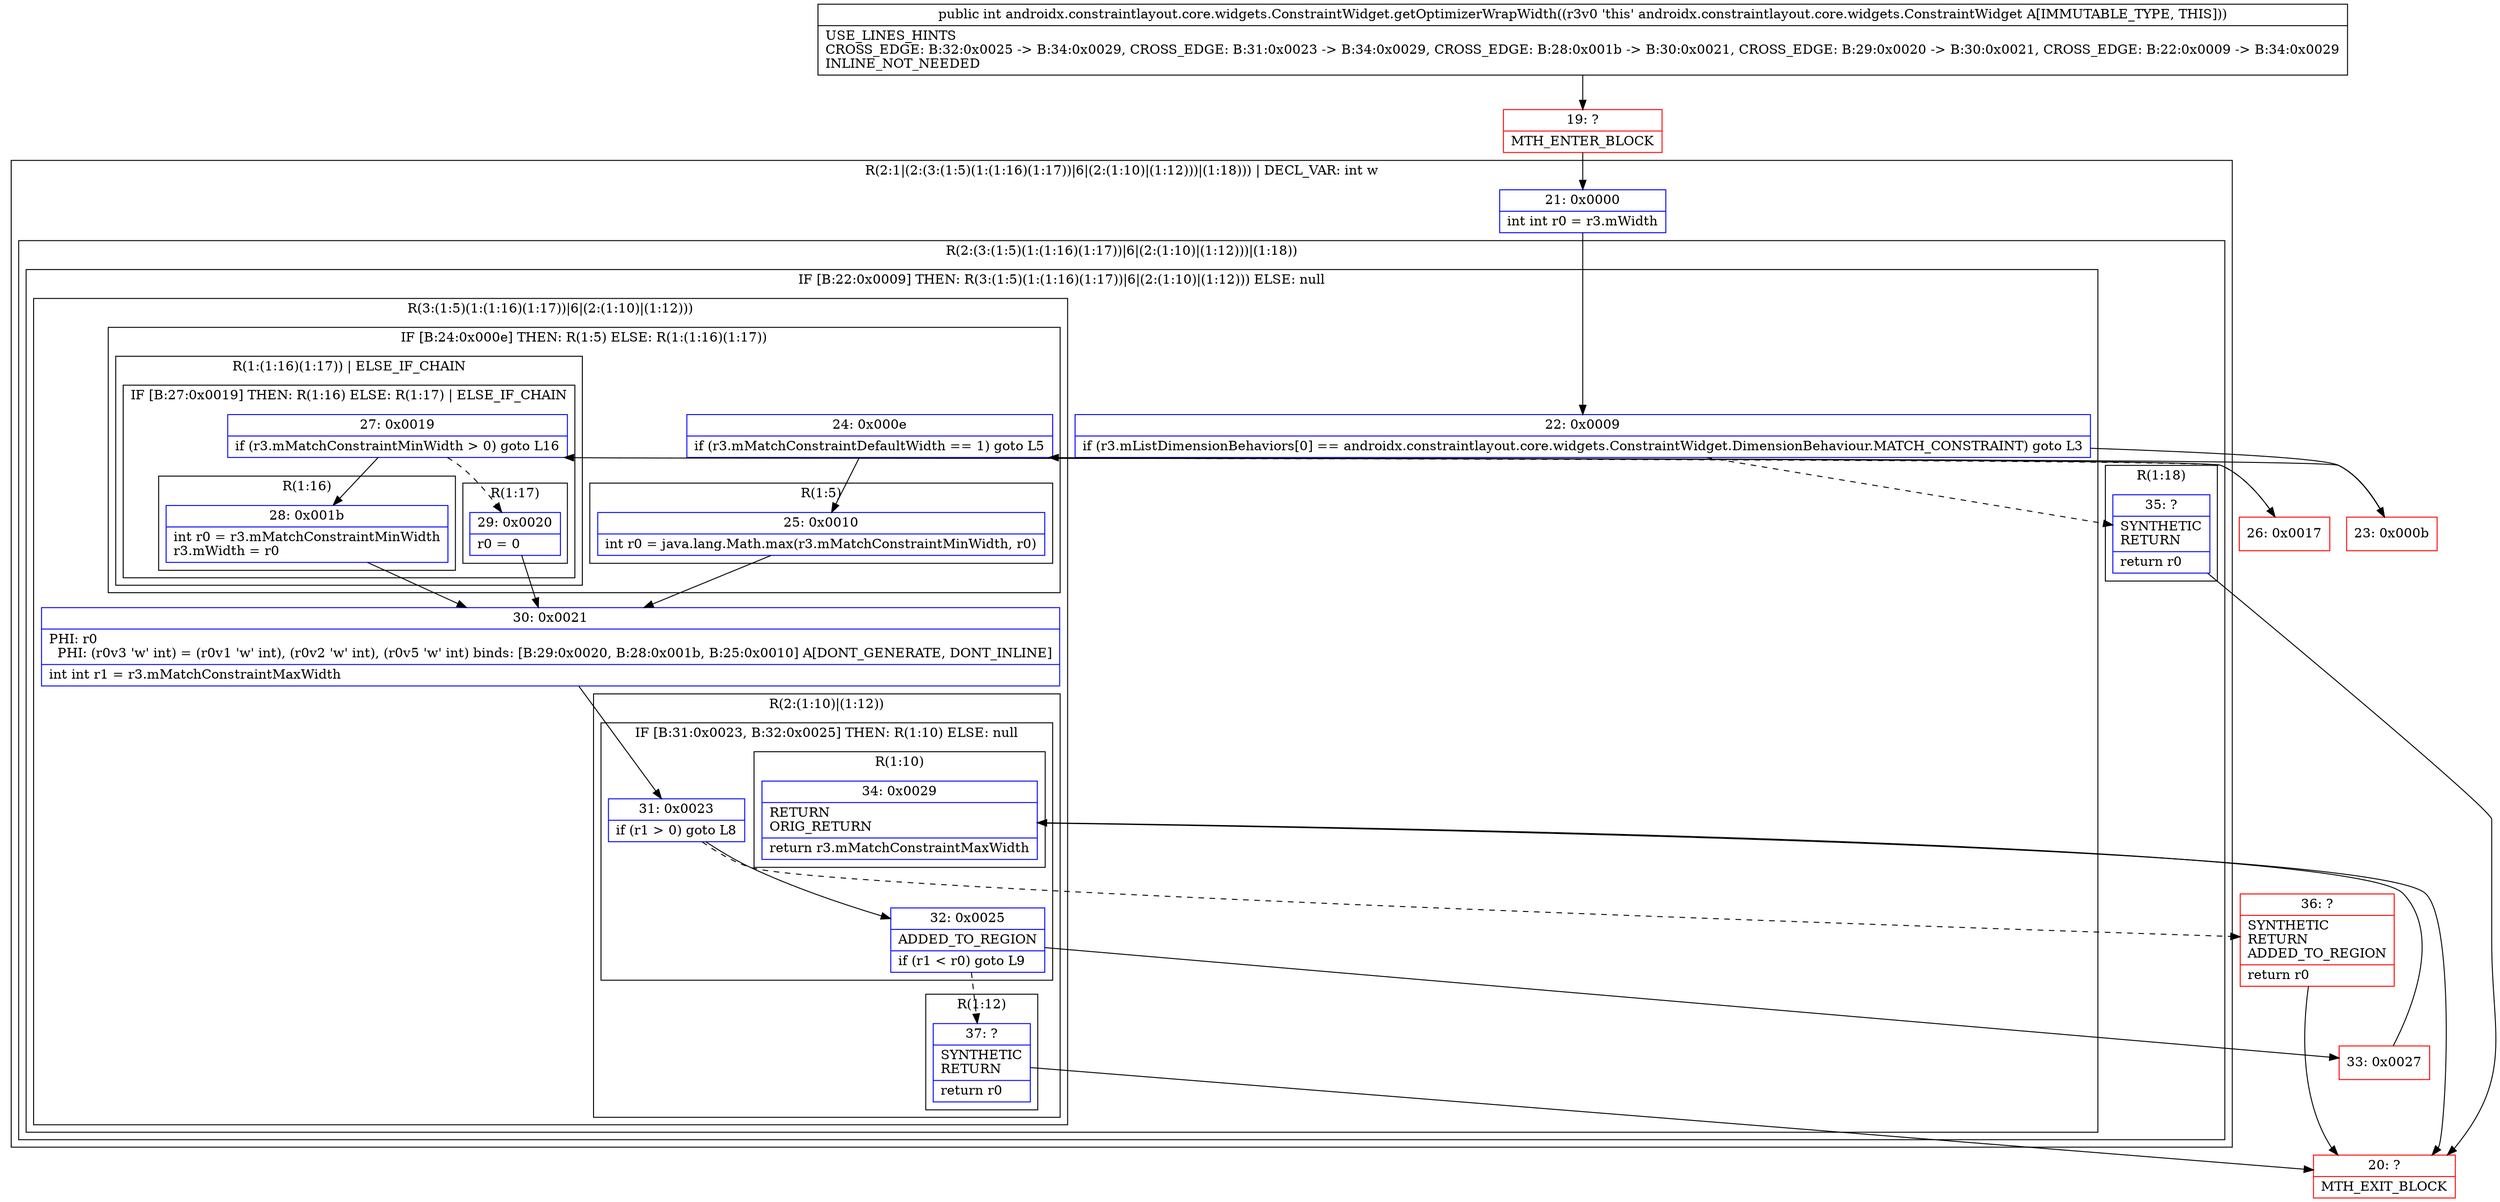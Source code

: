 digraph "CFG forandroidx.constraintlayout.core.widgets.ConstraintWidget.getOptimizerWrapWidth()I" {
subgraph cluster_Region_173457847 {
label = "R(2:1|(2:(3:(1:5)(1:(1:16)(1:17))|6|(2:(1:10)|(1:12)))|(1:18))) | DECL_VAR: int w\l";
node [shape=record,color=blue];
Node_21 [shape=record,label="{21\:\ 0x0000|int int r0 = r3.mWidth\l}"];
subgraph cluster_Region_435754926 {
label = "R(2:(3:(1:5)(1:(1:16)(1:17))|6|(2:(1:10)|(1:12)))|(1:18))";
node [shape=record,color=blue];
subgraph cluster_IfRegion_1343645122 {
label = "IF [B:22:0x0009] THEN: R(3:(1:5)(1:(1:16)(1:17))|6|(2:(1:10)|(1:12))) ELSE: null";
node [shape=record,color=blue];
Node_22 [shape=record,label="{22\:\ 0x0009|if (r3.mListDimensionBehaviors[0] == androidx.constraintlayout.core.widgets.ConstraintWidget.DimensionBehaviour.MATCH_CONSTRAINT) goto L3\l}"];
subgraph cluster_Region_269849545 {
label = "R(3:(1:5)(1:(1:16)(1:17))|6|(2:(1:10)|(1:12)))";
node [shape=record,color=blue];
subgraph cluster_IfRegion_634996311 {
label = "IF [B:24:0x000e] THEN: R(1:5) ELSE: R(1:(1:16)(1:17))";
node [shape=record,color=blue];
Node_24 [shape=record,label="{24\:\ 0x000e|if (r3.mMatchConstraintDefaultWidth == 1) goto L5\l}"];
subgraph cluster_Region_609131809 {
label = "R(1:5)";
node [shape=record,color=blue];
Node_25 [shape=record,label="{25\:\ 0x0010|int r0 = java.lang.Math.max(r3.mMatchConstraintMinWidth, r0)\l}"];
}
subgraph cluster_Region_1028570997 {
label = "R(1:(1:16)(1:17)) | ELSE_IF_CHAIN\l";
node [shape=record,color=blue];
subgraph cluster_IfRegion_1817942805 {
label = "IF [B:27:0x0019] THEN: R(1:16) ELSE: R(1:17) | ELSE_IF_CHAIN\l";
node [shape=record,color=blue];
Node_27 [shape=record,label="{27\:\ 0x0019|if (r3.mMatchConstraintMinWidth \> 0) goto L16\l}"];
subgraph cluster_Region_1088596321 {
label = "R(1:16)";
node [shape=record,color=blue];
Node_28 [shape=record,label="{28\:\ 0x001b|int r0 = r3.mMatchConstraintMinWidth\lr3.mWidth = r0\l}"];
}
subgraph cluster_Region_2080740399 {
label = "R(1:17)";
node [shape=record,color=blue];
Node_29 [shape=record,label="{29\:\ 0x0020|r0 = 0\l}"];
}
}
}
}
Node_30 [shape=record,label="{30\:\ 0x0021|PHI: r0 \l  PHI: (r0v3 'w' int) = (r0v1 'w' int), (r0v2 'w' int), (r0v5 'w' int) binds: [B:29:0x0020, B:28:0x001b, B:25:0x0010] A[DONT_GENERATE, DONT_INLINE]\l|int int r1 = r3.mMatchConstraintMaxWidth\l}"];
subgraph cluster_Region_251714345 {
label = "R(2:(1:10)|(1:12))";
node [shape=record,color=blue];
subgraph cluster_IfRegion_1829718708 {
label = "IF [B:31:0x0023, B:32:0x0025] THEN: R(1:10) ELSE: null";
node [shape=record,color=blue];
Node_31 [shape=record,label="{31\:\ 0x0023|if (r1 \> 0) goto L8\l}"];
Node_32 [shape=record,label="{32\:\ 0x0025|ADDED_TO_REGION\l|if (r1 \< r0) goto L9\l}"];
subgraph cluster_Region_1619316576 {
label = "R(1:10)";
node [shape=record,color=blue];
Node_34 [shape=record,label="{34\:\ 0x0029|RETURN\lORIG_RETURN\l|return r3.mMatchConstraintMaxWidth\l}"];
}
}
subgraph cluster_Region_679043346 {
label = "R(1:12)";
node [shape=record,color=blue];
Node_37 [shape=record,label="{37\:\ ?|SYNTHETIC\lRETURN\l|return r0\l}"];
}
}
}
}
subgraph cluster_Region_1422206019 {
label = "R(1:18)";
node [shape=record,color=blue];
Node_35 [shape=record,label="{35\:\ ?|SYNTHETIC\lRETURN\l|return r0\l}"];
}
}
}
Node_19 [shape=record,color=red,label="{19\:\ ?|MTH_ENTER_BLOCK\l}"];
Node_23 [shape=record,color=red,label="{23\:\ 0x000b}"];
Node_33 [shape=record,color=red,label="{33\:\ 0x0027}"];
Node_20 [shape=record,color=red,label="{20\:\ ?|MTH_EXIT_BLOCK\l}"];
Node_36 [shape=record,color=red,label="{36\:\ ?|SYNTHETIC\lRETURN\lADDED_TO_REGION\l|return r0\l}"];
Node_26 [shape=record,color=red,label="{26\:\ 0x0017}"];
MethodNode[shape=record,label="{public int androidx.constraintlayout.core.widgets.ConstraintWidget.getOptimizerWrapWidth((r3v0 'this' androidx.constraintlayout.core.widgets.ConstraintWidget A[IMMUTABLE_TYPE, THIS]))  | USE_LINES_HINTS\lCROSS_EDGE: B:32:0x0025 \-\> B:34:0x0029, CROSS_EDGE: B:31:0x0023 \-\> B:34:0x0029, CROSS_EDGE: B:28:0x001b \-\> B:30:0x0021, CROSS_EDGE: B:29:0x0020 \-\> B:30:0x0021, CROSS_EDGE: B:22:0x0009 \-\> B:34:0x0029\lINLINE_NOT_NEEDED\l}"];
MethodNode -> Node_19;Node_21 -> Node_22;
Node_22 -> Node_23;
Node_22 -> Node_35[style=dashed];
Node_24 -> Node_25;
Node_24 -> Node_26[style=dashed];
Node_25 -> Node_30;
Node_27 -> Node_28;
Node_27 -> Node_29[style=dashed];
Node_28 -> Node_30;
Node_29 -> Node_30;
Node_30 -> Node_31;
Node_31 -> Node_32;
Node_31 -> Node_36[style=dashed];
Node_32 -> Node_33;
Node_32 -> Node_37[style=dashed];
Node_34 -> Node_20;
Node_37 -> Node_20;
Node_35 -> Node_20;
Node_19 -> Node_21;
Node_23 -> Node_24;
Node_33 -> Node_34;
Node_36 -> Node_20;
Node_26 -> Node_27;
}

